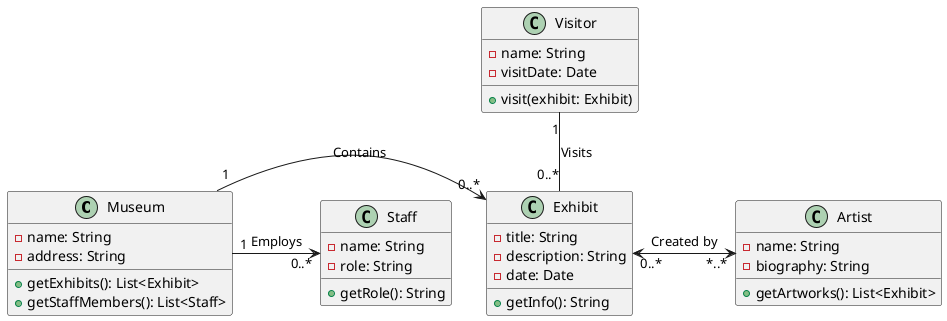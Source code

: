 @startuml

class Museum {
    - name: String
    - address: String
    + getExhibits(): List<Exhibit>
    + getStaffMembers(): List<Staff>
}

class Exhibit {
    - title: String
    - description: String
    - date: Date
    + getInfo(): String
}

class Staff {
    - name: String
    - role: String
    + getRole(): String
}

class Artist {
    - name: String
    - biography: String
    + getArtworks(): List<Exhibit>
}

class Visitor {
    - name: String
    - visitDate: Date
    + visit(exhibit: Exhibit)
}

Museum "1" -> "0..*" Exhibit : Contains
Museum "1" -> "0..*" Staff : Employs
Exhibit "0..*" <-> "*..*" Artist : Created by
Visitor "1" -- "0..*" Exhibit : Visits

@enduml
